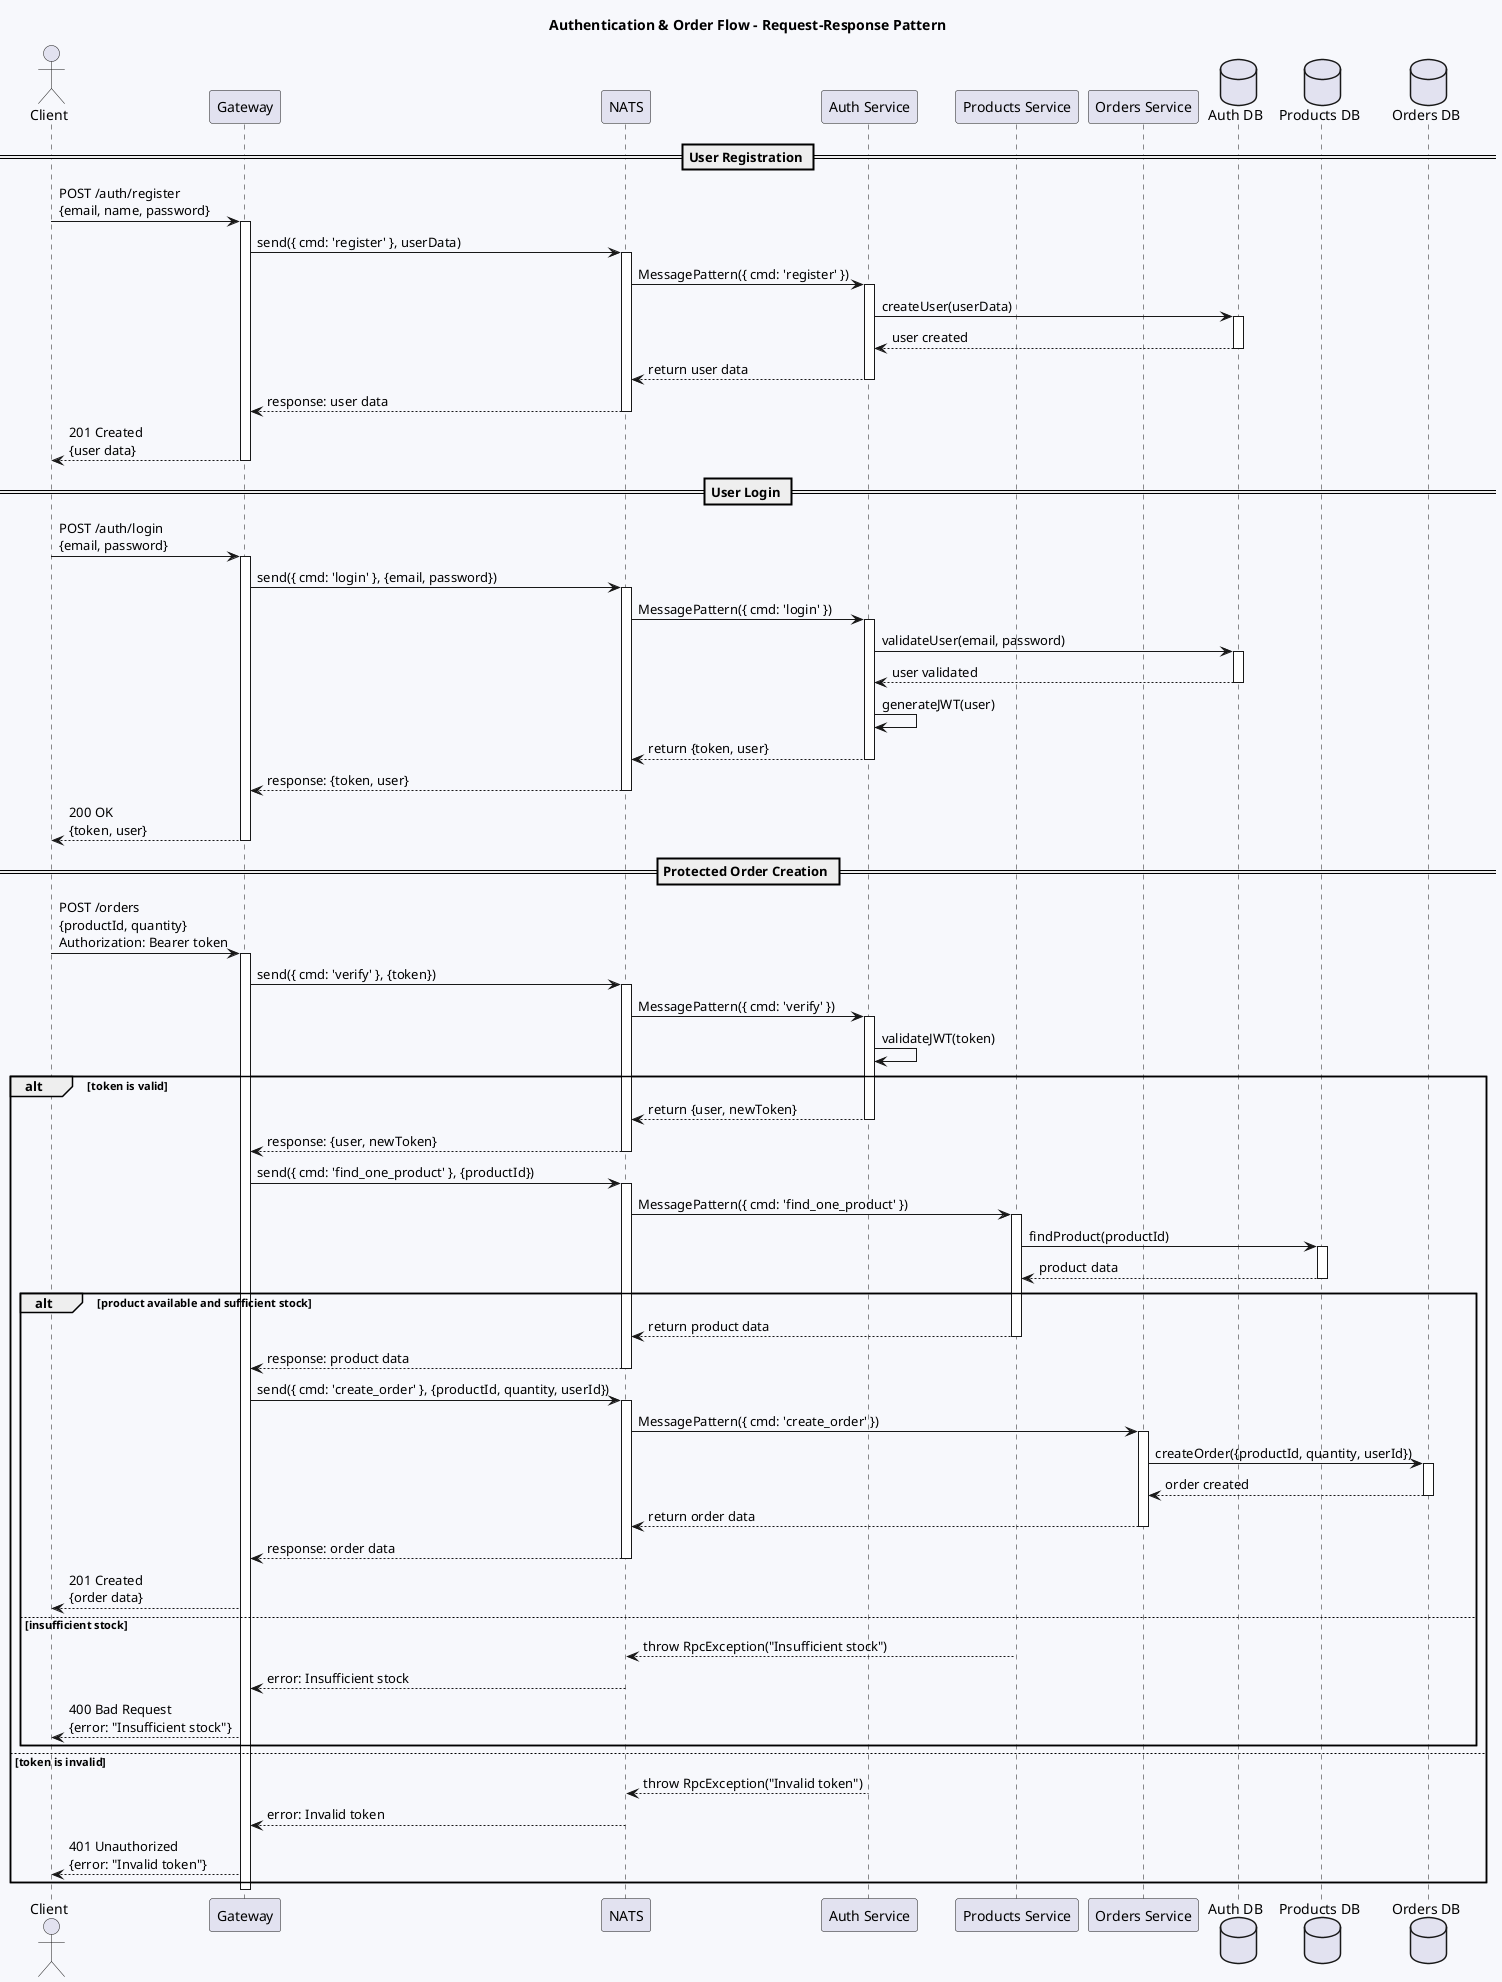 @startuml sequence
title Authentication & Order Flow - Request-Response Pattern

skinparam backgroundColor #F7F8FC

actor "Client" as client
participant "Gateway" as gateway
participant "NATS" as nats
participant "Auth Service" as auth
participant "Products Service" as products
participant "Orders Service" as orders
database "Auth DB" as auth_db
database "Products DB" as products_db
database "Orders DB" as orders_db

== User Registration ==

client -> gateway : POST /auth/register\n{email, name, password}
activate gateway

gateway -> nats : send({ cmd: 'register' }, userData)
activate nats

nats -> auth : MessagePattern({ cmd: 'register' })
activate auth

auth -> auth_db : createUser(userData)
activate auth_db
auth_db --> auth : user created
deactivate auth_db

auth --> nats : return user data
deactivate auth

nats --> gateway : response: user data
deactivate nats

gateway --> client : 201 Created\n{user data}
deactivate gateway

== User Login ==

client -> gateway : POST /auth/login\n{email, password}
activate gateway

gateway -> nats : send({ cmd: 'login' }, {email, password})
activate nats

nats -> auth : MessagePattern({ cmd: 'login' })
activate auth

auth -> auth_db : validateUser(email, password)
activate auth_db
auth_db --> auth : user validated
deactivate auth_db

auth -> auth : generateJWT(user)
auth --> nats : return {token, user}
deactivate auth

nats --> gateway : response: {token, user}
deactivate nats

gateway --> client : 200 OK\n{token, user}
deactivate gateway

== Protected Order Creation ==

client -> gateway : POST /orders\n{productId, quantity}\nAuthorization: Bearer token
activate gateway

gateway -> nats : send({ cmd: 'verify' }, {token})
activate nats

nats -> auth : MessagePattern({ cmd: 'verify' })
activate auth

auth -> auth : validateJWT(token)

alt token is valid
    auth --> nats : return {user, newToken}
    deactivate auth
    
    nats --> gateway : response: {user, newToken}
    deactivate nats
    
    gateway -> nats : send({ cmd: 'find_one_product' }, {productId})
    activate nats
    
    nats -> products : MessagePattern({ cmd: 'find_one_product' })
    activate products
    
    products -> products_db : findProduct(productId)
    activate products_db
    products_db --> products : product data
    deactivate products_db
    
    alt product available and sufficient stock
        products --> nats : return product data
        deactivate products
        
        nats --> gateway : response: product data
        deactivate nats
        
        gateway -> nats : send({ cmd: 'create_order' }, {productId, quantity, userId})
        activate nats
        
        nats -> orders : MessagePattern({ cmd: 'create_order' })
        activate orders
        
        orders -> orders_db : createOrder({productId, quantity, userId})
        activate orders_db
        orders_db --> orders : order created
        deactivate orders_db
        
        orders --> nats : return order data
        deactivate orders
        
        nats --> gateway : response: order data
        deactivate nats
        
        gateway --> client : 201 Created\n{order data}
    else insufficient stock
        products --> nats : throw RpcException("Insufficient stock")
        deactivate products
        
        nats --> gateway : error: Insufficient stock
        deactivate nats
        
        gateway --> client : 400 Bad Request\n{error: "Insufficient stock"}
    end

else token is invalid
    auth --> nats : throw RpcException("Invalid token")
    deactivate auth
    
    nats --> gateway : error: Invalid token
    deactivate nats
    
    gateway --> client : 401 Unauthorized\n{error: "Invalid token"}
end

deactivate gateway

@enduml
